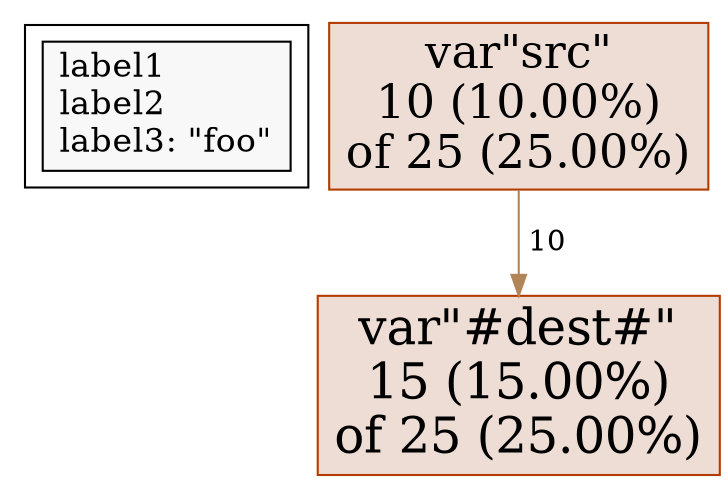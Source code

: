 digraph "testtitle" {
node [style=filled fillcolor="#f8f8f8"]
subgraph cluster_L { "label1" [shape=box fontsize=16 label="label1\llabel2\llabel3: \"foo\"\l" tooltip="testtitle"] }
N1 [label="var\"src\"\n10 (10.00%)\nof 25 (25.00%)" id="node1" fontsize=22 shape=box tooltip="var\"src\" (25)" color="#b23c00" fillcolor="#edddd5"]
N2 [label="var\"#dest#\"\n15 (15.00%)\nof 25 (25.00%)" id="node2" fontsize=24 shape=box tooltip="var\"#dest#\" (25)" color="#b23c00" fillcolor="#edddd5"]
N1 -> N2 [label=" 10" weight=11 color="#b28559" tooltip="var\"src\" -> var\"#dest#\" (10)" labeltooltip="var\"src\" -> var\"#dest#\" (10)"]
}
